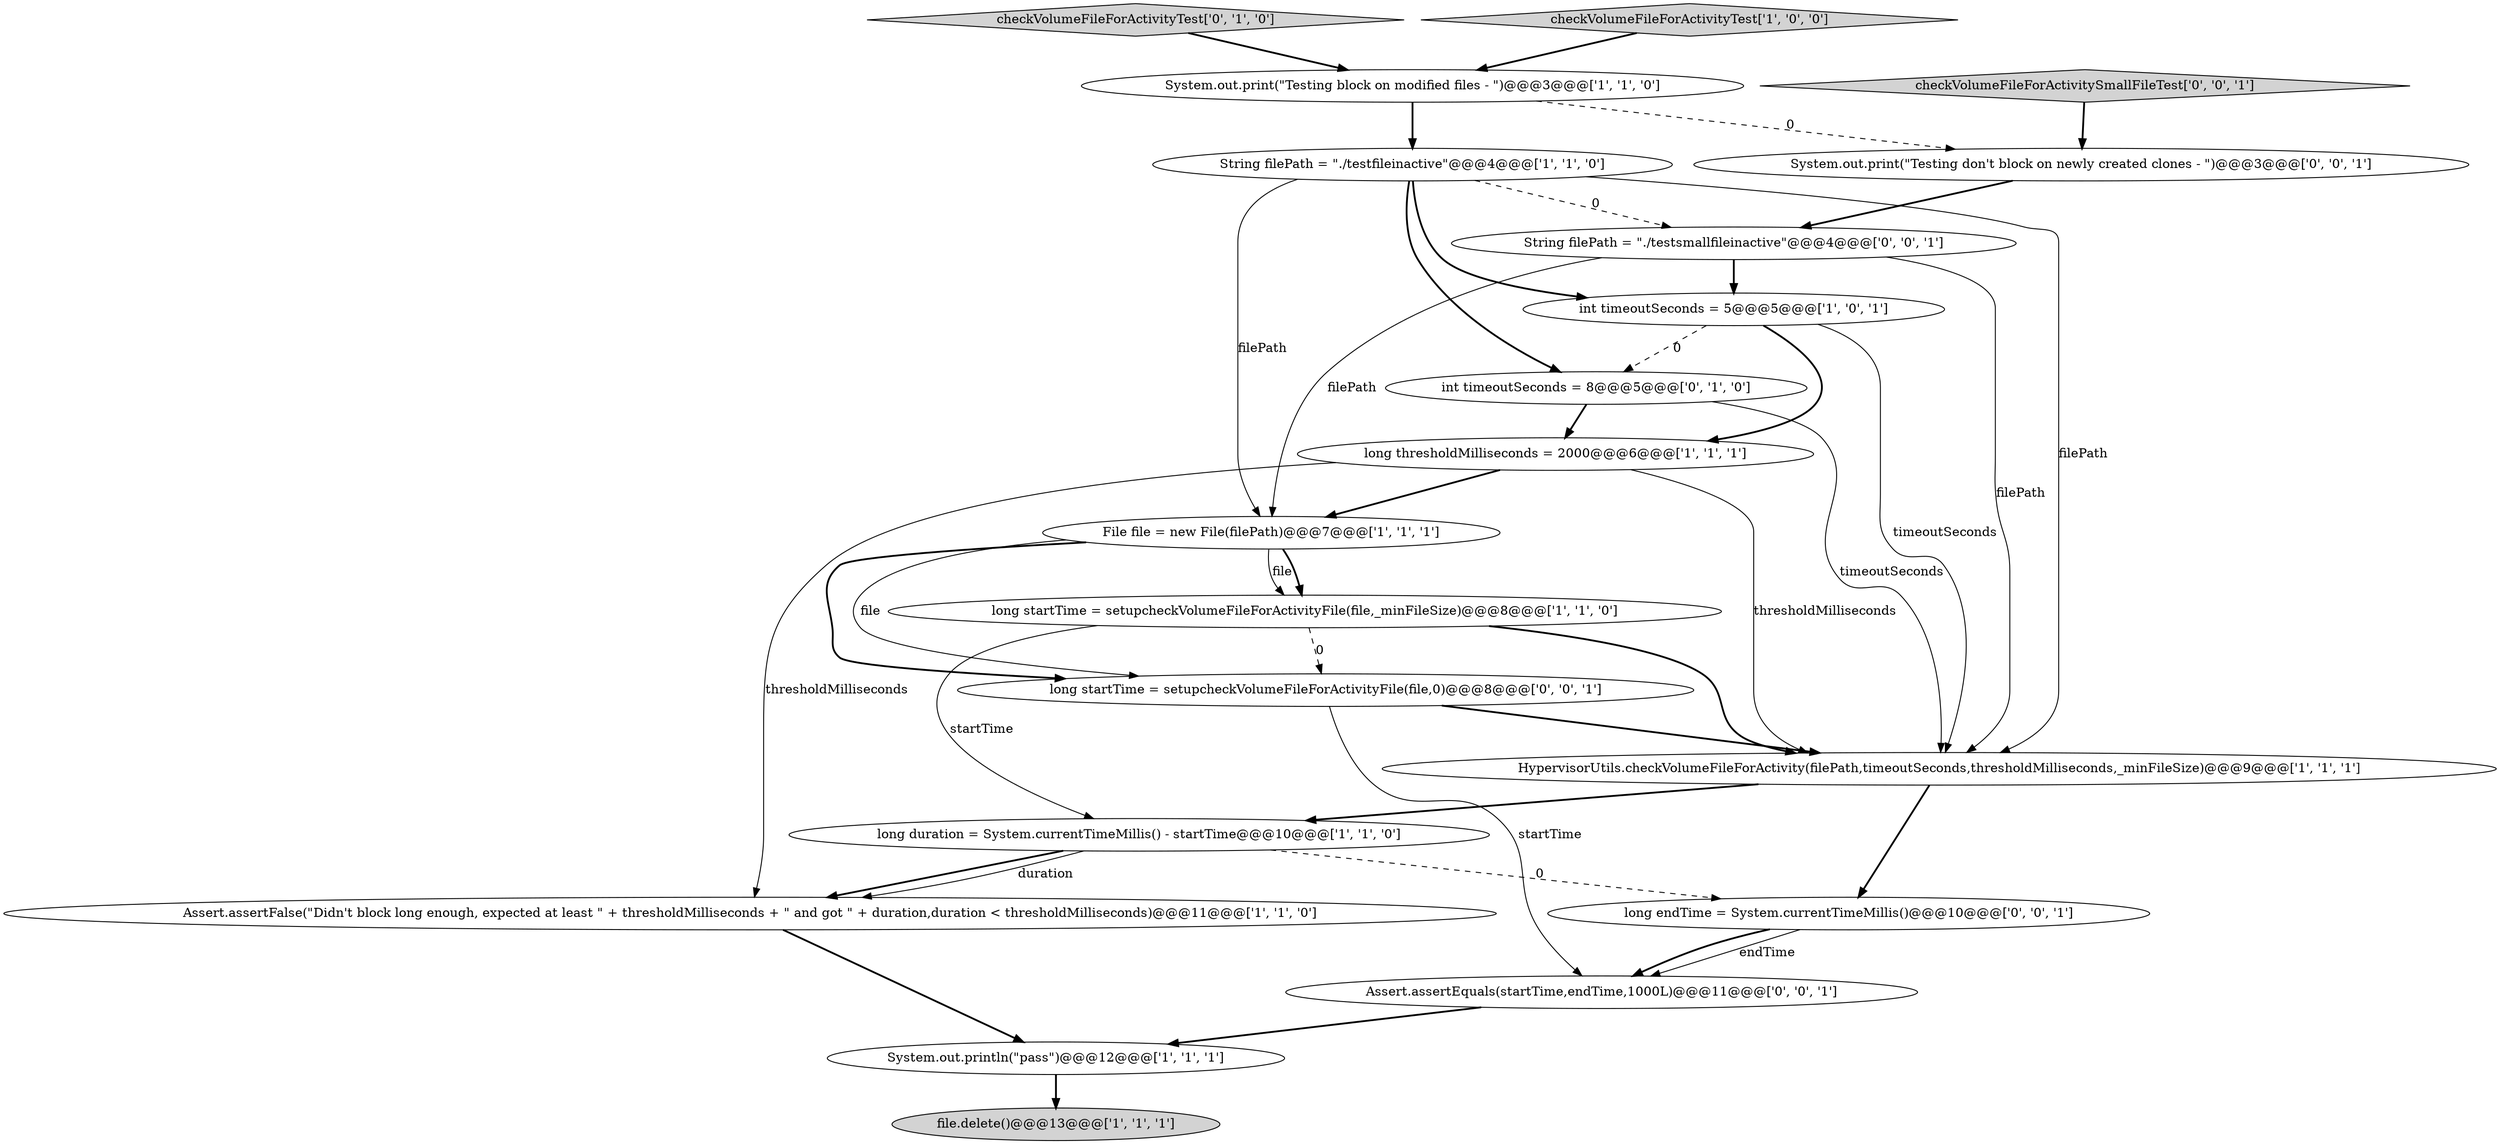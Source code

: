 digraph {
6 [style = filled, label = "Assert.assertFalse(\"Didn't block long enough, expected at least \" + thresholdMilliseconds + \" and got \" + duration,duration < thresholdMilliseconds)@@@11@@@['1', '1', '0']", fillcolor = white, shape = ellipse image = "AAA0AAABBB1BBB"];
2 [style = filled, label = "long thresholdMilliseconds = 2000@@@6@@@['1', '1', '1']", fillcolor = white, shape = ellipse image = "AAA0AAABBB1BBB"];
14 [style = filled, label = "String filePath = \"./testsmallfileinactive\"@@@4@@@['0', '0', '1']", fillcolor = white, shape = ellipse image = "AAA0AAABBB3BBB"];
4 [style = filled, label = "System.out.println(\"pass\")@@@12@@@['1', '1', '1']", fillcolor = white, shape = ellipse image = "AAA0AAABBB1BBB"];
1 [style = filled, label = "long duration = System.currentTimeMillis() - startTime@@@10@@@['1', '1', '0']", fillcolor = white, shape = ellipse image = "AAA0AAABBB1BBB"];
7 [style = filled, label = "HypervisorUtils.checkVolumeFileForActivity(filePath,timeoutSeconds,thresholdMilliseconds,_minFileSize)@@@9@@@['1', '1', '1']", fillcolor = white, shape = ellipse image = "AAA0AAABBB1BBB"];
10 [style = filled, label = "int timeoutSeconds = 5@@@5@@@['1', '0', '1']", fillcolor = white, shape = ellipse image = "AAA0AAABBB1BBB"];
11 [style = filled, label = "long startTime = setupcheckVolumeFileForActivityFile(file,_minFileSize)@@@8@@@['1', '1', '0']", fillcolor = white, shape = ellipse image = "AAA0AAABBB1BBB"];
12 [style = filled, label = "int timeoutSeconds = 8@@@5@@@['0', '1', '0']", fillcolor = white, shape = ellipse image = "AAA1AAABBB2BBB"];
18 [style = filled, label = "checkVolumeFileForActivitySmallFileTest['0', '0', '1']", fillcolor = lightgray, shape = diamond image = "AAA0AAABBB3BBB"];
19 [style = filled, label = "Assert.assertEquals(startTime,endTime,1000L)@@@11@@@['0', '0', '1']", fillcolor = white, shape = ellipse image = "AAA0AAABBB3BBB"];
16 [style = filled, label = "long startTime = setupcheckVolumeFileForActivityFile(file,0)@@@8@@@['0', '0', '1']", fillcolor = white, shape = ellipse image = "AAA0AAABBB3BBB"];
17 [style = filled, label = "System.out.print(\"Testing don't block on newly created clones - \")@@@3@@@['0', '0', '1']", fillcolor = white, shape = ellipse image = "AAA0AAABBB3BBB"];
9 [style = filled, label = "file.delete()@@@13@@@['1', '1', '1']", fillcolor = lightgray, shape = ellipse image = "AAA0AAABBB1BBB"];
8 [style = filled, label = "File file = new File(filePath)@@@7@@@['1', '1', '1']", fillcolor = white, shape = ellipse image = "AAA0AAABBB1BBB"];
15 [style = filled, label = "long endTime = System.currentTimeMillis()@@@10@@@['0', '0', '1']", fillcolor = white, shape = ellipse image = "AAA0AAABBB3BBB"];
0 [style = filled, label = "System.out.print(\"Testing block on modified files - \")@@@3@@@['1', '1', '0']", fillcolor = white, shape = ellipse image = "AAA0AAABBB1BBB"];
13 [style = filled, label = "checkVolumeFileForActivityTest['0', '1', '0']", fillcolor = lightgray, shape = diamond image = "AAA0AAABBB2BBB"];
5 [style = filled, label = "String filePath = \"./testfileinactive\"@@@4@@@['1', '1', '0']", fillcolor = white, shape = ellipse image = "AAA0AAABBB1BBB"];
3 [style = filled, label = "checkVolumeFileForActivityTest['1', '0', '0']", fillcolor = lightgray, shape = diamond image = "AAA0AAABBB1BBB"];
8->16 [style = bold, label=""];
14->8 [style = solid, label="filePath"];
10->2 [style = bold, label=""];
10->7 [style = solid, label="timeoutSeconds"];
6->4 [style = bold, label=""];
5->14 [style = dashed, label="0"];
5->7 [style = solid, label="filePath"];
13->0 [style = bold, label=""];
11->1 [style = solid, label="startTime"];
15->19 [style = solid, label="endTime"];
10->12 [style = dashed, label="0"];
12->2 [style = bold, label=""];
15->19 [style = bold, label=""];
8->11 [style = solid, label="file"];
17->14 [style = bold, label=""];
5->10 [style = bold, label=""];
1->6 [style = bold, label=""];
12->7 [style = solid, label="timeoutSeconds"];
2->8 [style = bold, label=""];
11->7 [style = bold, label=""];
8->16 [style = solid, label="file"];
2->7 [style = solid, label="thresholdMilliseconds"];
8->11 [style = bold, label=""];
14->7 [style = solid, label="filePath"];
2->6 [style = solid, label="thresholdMilliseconds"];
4->9 [style = bold, label=""];
3->0 [style = bold, label=""];
11->16 [style = dashed, label="0"];
0->17 [style = dashed, label="0"];
19->4 [style = bold, label=""];
1->15 [style = dashed, label="0"];
16->7 [style = bold, label=""];
18->17 [style = bold, label=""];
5->12 [style = bold, label=""];
7->15 [style = bold, label=""];
7->1 [style = bold, label=""];
0->5 [style = bold, label=""];
14->10 [style = bold, label=""];
1->6 [style = solid, label="duration"];
5->8 [style = solid, label="filePath"];
16->19 [style = solid, label="startTime"];
}
